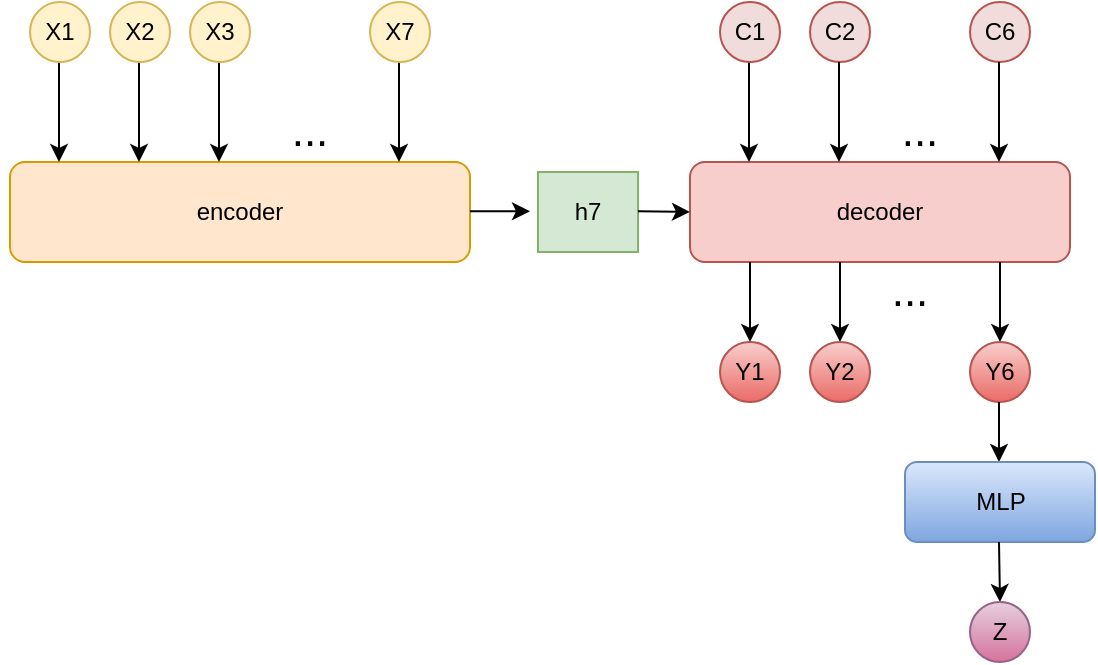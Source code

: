 <mxfile version="24.4.14" type="github">
  <diagram name="第 1 页" id="wAjerhzlpSoEGilm8JdT">
    <mxGraphModel dx="1002" dy="577" grid="1" gridSize="10" guides="1" tooltips="1" connect="1" arrows="1" fold="1" page="1" pageScale="1" pageWidth="827" pageHeight="1169" math="0" shadow="0">
      <root>
        <mxCell id="0" />
        <mxCell id="1" parent="0" />
        <mxCell id="IabnMmZauZTs6oDPEaI3-27" value="" style="ellipse;whiteSpace=wrap;html=1;aspect=fixed;fillColor=#f0dcdb;strokeColor=#b85450;" vertex="1" parent="1">
          <mxGeometry x="580" y="270" width="30" height="30" as="geometry" />
        </mxCell>
        <mxCell id="IabnMmZauZTs6oDPEaI3-25" value="" style="ellipse;whiteSpace=wrap;html=1;aspect=fixed;fillColor=#f0dcdb;strokeColor=#b85450;" vertex="1" parent="1">
          <mxGeometry x="500" y="270" width="30" height="30" as="geometry" />
        </mxCell>
        <mxCell id="xnF-ETCWUwLV0g3rkTps-1" value="encoder" style="rounded=1;whiteSpace=wrap;html=1;fillColor=#ffe6cc;strokeColor=#d79b00;" parent="1" vertex="1">
          <mxGeometry x="100" y="350" width="230" height="50" as="geometry" />
        </mxCell>
        <mxCell id="xnF-ETCWUwLV0g3rkTps-2" value="decoder" style="rounded=1;whiteSpace=wrap;html=1;fillColor=#f8cecc;strokeColor=#b85450;" parent="1" vertex="1">
          <mxGeometry x="440" y="350" width="190" height="50" as="geometry" />
        </mxCell>
        <mxCell id="xnF-ETCWUwLV0g3rkTps-3" value="" style="endArrow=classic;html=1;rounded=0;" parent="1" edge="1">
          <mxGeometry width="50" height="50" relative="1" as="geometry">
            <mxPoint x="124.5" y="300" as="sourcePoint" />
            <mxPoint x="124.5" y="350" as="targetPoint" />
          </mxGeometry>
        </mxCell>
        <mxCell id="xnF-ETCWUwLV0g3rkTps-9" value="" style="ellipse;whiteSpace=wrap;html=1;aspect=fixed;fillColor=#fff2cc;strokeColor=#d6b656;" parent="1" vertex="1">
          <mxGeometry x="110" y="270" width="30" height="30" as="geometry" />
        </mxCell>
        <mxCell id="xnF-ETCWUwLV0g3rkTps-11" value="" style="endArrow=classic;html=1;rounded=0;" parent="1" edge="1">
          <mxGeometry width="50" height="50" relative="1" as="geometry">
            <mxPoint x="164.5" y="300" as="sourcePoint" />
            <mxPoint x="164.5" y="350" as="targetPoint" />
          </mxGeometry>
        </mxCell>
        <mxCell id="xnF-ETCWUwLV0g3rkTps-12" value="" style="ellipse;whiteSpace=wrap;html=1;aspect=fixed;fillColor=#fff2cc;strokeColor=#d6b656;" parent="1" vertex="1">
          <mxGeometry x="150" y="270" width="30" height="30" as="geometry" />
        </mxCell>
        <mxCell id="xnF-ETCWUwLV0g3rkTps-13" value="" style="endArrow=classic;html=1;rounded=0;" parent="1" edge="1">
          <mxGeometry width="50" height="50" relative="1" as="geometry">
            <mxPoint x="204.5" y="300" as="sourcePoint" />
            <mxPoint x="204.5" y="350" as="targetPoint" />
          </mxGeometry>
        </mxCell>
        <mxCell id="xnF-ETCWUwLV0g3rkTps-14" value="" style="ellipse;whiteSpace=wrap;html=1;aspect=fixed;fillColor=#fff2cc;strokeColor=#d6b656;" parent="1" vertex="1">
          <mxGeometry x="190" y="270" width="30" height="30" as="geometry" />
        </mxCell>
        <mxCell id="xnF-ETCWUwLV0g3rkTps-15" value="&lt;font style=&quot;font-size: 22px;&quot;&gt;...&lt;/font&gt;" style="text;html=1;align=center;verticalAlign=middle;whiteSpace=wrap;rounded=0;" parent="1" vertex="1">
          <mxGeometry x="220" y="320" width="60" height="30" as="geometry" />
        </mxCell>
        <mxCell id="xnF-ETCWUwLV0g3rkTps-16" value="" style="endArrow=classic;html=1;rounded=0;" parent="1" edge="1">
          <mxGeometry width="50" height="50" relative="1" as="geometry">
            <mxPoint x="294.5" y="300" as="sourcePoint" />
            <mxPoint x="294.5" y="350" as="targetPoint" />
          </mxGeometry>
        </mxCell>
        <mxCell id="xnF-ETCWUwLV0g3rkTps-17" value="" style="ellipse;whiteSpace=wrap;html=1;aspect=fixed;fillColor=#fff2cc;strokeColor=#d6b656;" parent="1" vertex="1">
          <mxGeometry x="280" y="270" width="30" height="30" as="geometry" />
        </mxCell>
        <mxCell id="xnF-ETCWUwLV0g3rkTps-18" value="" style="endArrow=classic;html=1;rounded=0;" parent="1" edge="1">
          <mxGeometry width="50" height="50" relative="1" as="geometry">
            <mxPoint x="330" y="374.66" as="sourcePoint" />
            <mxPoint x="360" y="374.66" as="targetPoint" />
          </mxGeometry>
        </mxCell>
        <mxCell id="xnF-ETCWUwLV0g3rkTps-19" value="" style="rounded=0;whiteSpace=wrap;html=1;fillColor=#d5e8d4;strokeColor=#82b366;" parent="1" vertex="1">
          <mxGeometry x="364" y="355" width="50" height="40" as="geometry" />
        </mxCell>
        <mxCell id="xnF-ETCWUwLV0g3rkTps-20" value="" style="endArrow=classic;html=1;rounded=0;" parent="1" edge="1">
          <mxGeometry width="50" height="50" relative="1" as="geometry">
            <mxPoint x="414" y="374.66" as="sourcePoint" />
            <mxPoint x="440" y="375" as="targetPoint" />
          </mxGeometry>
        </mxCell>
        <mxCell id="xnF-ETCWUwLV0g3rkTps-21" value="X1" style="text;html=1;align=center;verticalAlign=middle;whiteSpace=wrap;rounded=0;" parent="1" vertex="1">
          <mxGeometry x="95" y="270" width="60" height="30" as="geometry" />
        </mxCell>
        <mxCell id="xnF-ETCWUwLV0g3rkTps-22" value="X2" style="text;html=1;align=center;verticalAlign=middle;whiteSpace=wrap;rounded=0;" parent="1" vertex="1">
          <mxGeometry x="135" y="270" width="60" height="30" as="geometry" />
        </mxCell>
        <mxCell id="xnF-ETCWUwLV0g3rkTps-23" value="X3" style="text;html=1;align=center;verticalAlign=middle;whiteSpace=wrap;rounded=0;" parent="1" vertex="1">
          <mxGeometry x="175" y="270" width="60" height="30" as="geometry" />
        </mxCell>
        <mxCell id="xnF-ETCWUwLV0g3rkTps-24" value="X7" style="text;html=1;align=center;verticalAlign=middle;whiteSpace=wrap;rounded=0;" parent="1" vertex="1">
          <mxGeometry x="265" y="270" width="60" height="30" as="geometry" />
        </mxCell>
        <mxCell id="xnF-ETCWUwLV0g3rkTps-25" value="h7" style="text;html=1;align=center;verticalAlign=middle;whiteSpace=wrap;rounded=0;" parent="1" vertex="1">
          <mxGeometry x="359" y="360" width="60" height="30" as="geometry" />
        </mxCell>
        <mxCell id="xnF-ETCWUwLV0g3rkTps-26" value="" style="endArrow=classic;html=1;rounded=0;" parent="1" edge="1">
          <mxGeometry width="50" height="50" relative="1" as="geometry">
            <mxPoint x="470" y="400" as="sourcePoint" />
            <mxPoint x="470" y="440" as="targetPoint" />
          </mxGeometry>
        </mxCell>
        <mxCell id="xnF-ETCWUwLV0g3rkTps-27" value="" style="ellipse;whiteSpace=wrap;html=1;aspect=fixed;fillColor=#f8cecc;strokeColor=#b85450;gradientColor=#ea6b66;" parent="1" vertex="1">
          <mxGeometry x="455" y="440" width="30" height="30" as="geometry" />
        </mxCell>
        <mxCell id="xnF-ETCWUwLV0g3rkTps-28" value="Y1" style="text;html=1;align=center;verticalAlign=middle;whiteSpace=wrap;rounded=0;" parent="1" vertex="1">
          <mxGeometry x="440" y="440" width="60" height="30" as="geometry" />
        </mxCell>
        <mxCell id="xnF-ETCWUwLV0g3rkTps-31" value="" style="endArrow=classic;html=1;rounded=0;" parent="1" edge="1">
          <mxGeometry width="50" height="50" relative="1" as="geometry">
            <mxPoint x="515" y="400" as="sourcePoint" />
            <mxPoint x="515" y="440" as="targetPoint" />
          </mxGeometry>
        </mxCell>
        <mxCell id="xnF-ETCWUwLV0g3rkTps-32" value="" style="ellipse;whiteSpace=wrap;html=1;aspect=fixed;fillColor=#f8cecc;gradientColor=#ea6b66;strokeColor=#b85450;" parent="1" vertex="1">
          <mxGeometry x="500" y="440" width="30" height="30" as="geometry" />
        </mxCell>
        <mxCell id="xnF-ETCWUwLV0g3rkTps-33" value="" style="endArrow=classic;html=1;rounded=0;" parent="1" edge="1">
          <mxGeometry width="50" height="50" relative="1" as="geometry">
            <mxPoint x="595" y="400" as="sourcePoint" />
            <mxPoint x="595" y="440" as="targetPoint" />
          </mxGeometry>
        </mxCell>
        <mxCell id="xnF-ETCWUwLV0g3rkTps-34" value="" style="ellipse;whiteSpace=wrap;html=1;aspect=fixed;fillColor=#f8cecc;gradientColor=#ea6b66;strokeColor=#b85450;" parent="1" vertex="1">
          <mxGeometry x="580" y="440" width="30" height="30" as="geometry" />
        </mxCell>
        <mxCell id="xnF-ETCWUwLV0g3rkTps-35" value="&lt;font style=&quot;font-size: 22px;&quot;&gt;...&lt;/font&gt;" style="text;html=1;align=center;verticalAlign=middle;whiteSpace=wrap;rounded=0;" parent="1" vertex="1">
          <mxGeometry x="520" y="400" width="60" height="30" as="geometry" />
        </mxCell>
        <mxCell id="xnF-ETCWUwLV0g3rkTps-36" value="Y2" style="text;html=1;align=center;verticalAlign=middle;whiteSpace=wrap;rounded=0;" parent="1" vertex="1">
          <mxGeometry x="485" y="440" width="60" height="30" as="geometry" />
        </mxCell>
        <mxCell id="xnF-ETCWUwLV0g3rkTps-37" value="Y6" style="text;html=1;align=center;verticalAlign=middle;whiteSpace=wrap;rounded=0;" parent="1" vertex="1">
          <mxGeometry x="565" y="440" width="60" height="30" as="geometry" />
        </mxCell>
        <mxCell id="xnF-ETCWUwLV0g3rkTps-38" value="" style="endArrow=classic;html=1;rounded=0;" parent="1" edge="1">
          <mxGeometry width="50" height="50" relative="1" as="geometry">
            <mxPoint x="594.5" y="470" as="sourcePoint" />
            <mxPoint x="594.5" y="500" as="targetPoint" />
            <Array as="points">
              <mxPoint x="594.5" y="480" />
            </Array>
          </mxGeometry>
        </mxCell>
        <mxCell id="xnF-ETCWUwLV0g3rkTps-39" value="MLP" style="rounded=1;whiteSpace=wrap;html=1;fillColor=#dae8fc;gradientColor=#7ea6e0;strokeColor=#6c8ebf;" parent="1" vertex="1">
          <mxGeometry x="547.5" y="500" width="95" height="40" as="geometry" />
        </mxCell>
        <mxCell id="xnF-ETCWUwLV0g3rkTps-40" value="" style="endArrow=classic;html=1;rounded=0;" parent="1" edge="1">
          <mxGeometry width="50" height="50" relative="1" as="geometry">
            <mxPoint x="594.5" y="540" as="sourcePoint" />
            <mxPoint x="595" y="570" as="targetPoint" />
          </mxGeometry>
        </mxCell>
        <mxCell id="xnF-ETCWUwLV0g3rkTps-42" value="Z" style="ellipse;whiteSpace=wrap;html=1;aspect=fixed;fillColor=#e6d0de;gradientColor=#d5739d;strokeColor=#996185;" parent="1" vertex="1">
          <mxGeometry x="580" y="570" width="30" height="30" as="geometry" />
        </mxCell>
        <mxCell id="IabnMmZauZTs6oDPEaI3-13" value="" style="endArrow=classic;html=1;rounded=0;" edge="1" parent="1">
          <mxGeometry width="50" height="50" relative="1" as="geometry">
            <mxPoint x="469.5" y="300" as="sourcePoint" />
            <mxPoint x="469.5" y="350" as="targetPoint" />
          </mxGeometry>
        </mxCell>
        <mxCell id="IabnMmZauZTs6oDPEaI3-14" value="" style="ellipse;whiteSpace=wrap;html=1;aspect=fixed;fillColor=#f0dcdb;strokeColor=#b85450;" vertex="1" parent="1">
          <mxGeometry x="455" y="270" width="30" height="30" as="geometry" />
        </mxCell>
        <mxCell id="IabnMmZauZTs6oDPEaI3-17" value="&lt;font style=&quot;font-size: 22px;&quot;&gt;...&lt;/font&gt;" style="text;html=1;align=center;verticalAlign=middle;whiteSpace=wrap;rounded=0;" vertex="1" parent="1">
          <mxGeometry x="525" y="320" width="60" height="30" as="geometry" />
        </mxCell>
        <mxCell id="IabnMmZauZTs6oDPEaI3-21" value="C1" style="text;html=1;align=center;verticalAlign=middle;whiteSpace=wrap;rounded=0;" vertex="1" parent="1">
          <mxGeometry x="440" y="270" width="60" height="30" as="geometry" />
        </mxCell>
        <mxCell id="IabnMmZauZTs6oDPEaI3-22" value="C2" style="text;html=1;align=center;verticalAlign=middle;whiteSpace=wrap;rounded=0;" vertex="1" parent="1">
          <mxGeometry x="485" y="270" width="60" height="30" as="geometry" />
        </mxCell>
        <mxCell id="IabnMmZauZTs6oDPEaI3-23" value="C6" style="text;html=1;align=center;verticalAlign=middle;whiteSpace=wrap;rounded=0;" vertex="1" parent="1">
          <mxGeometry x="565" y="270" width="60" height="30" as="geometry" />
        </mxCell>
        <mxCell id="IabnMmZauZTs6oDPEaI3-24" value="" style="endArrow=classic;html=1;rounded=0;" edge="1" parent="1">
          <mxGeometry width="50" height="50" relative="1" as="geometry">
            <mxPoint x="514.5" y="300" as="sourcePoint" />
            <mxPoint x="514.5" y="350" as="targetPoint" />
          </mxGeometry>
        </mxCell>
        <mxCell id="IabnMmZauZTs6oDPEaI3-26" value="" style="endArrow=classic;html=1;rounded=0;" edge="1" parent="1">
          <mxGeometry width="50" height="50" relative="1" as="geometry">
            <mxPoint x="594.5" y="300" as="sourcePoint" />
            <mxPoint x="594.5" y="350" as="targetPoint" />
          </mxGeometry>
        </mxCell>
      </root>
    </mxGraphModel>
  </diagram>
</mxfile>
